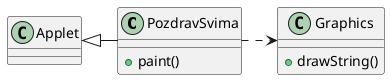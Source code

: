 @startuml test1

class PozdravSvima {
    +paint()
}
class Graphics {
    +drawString()
}
PozdravSvima -left-|> Applet
PozdravSvima .right.> Graphics

@enduml 